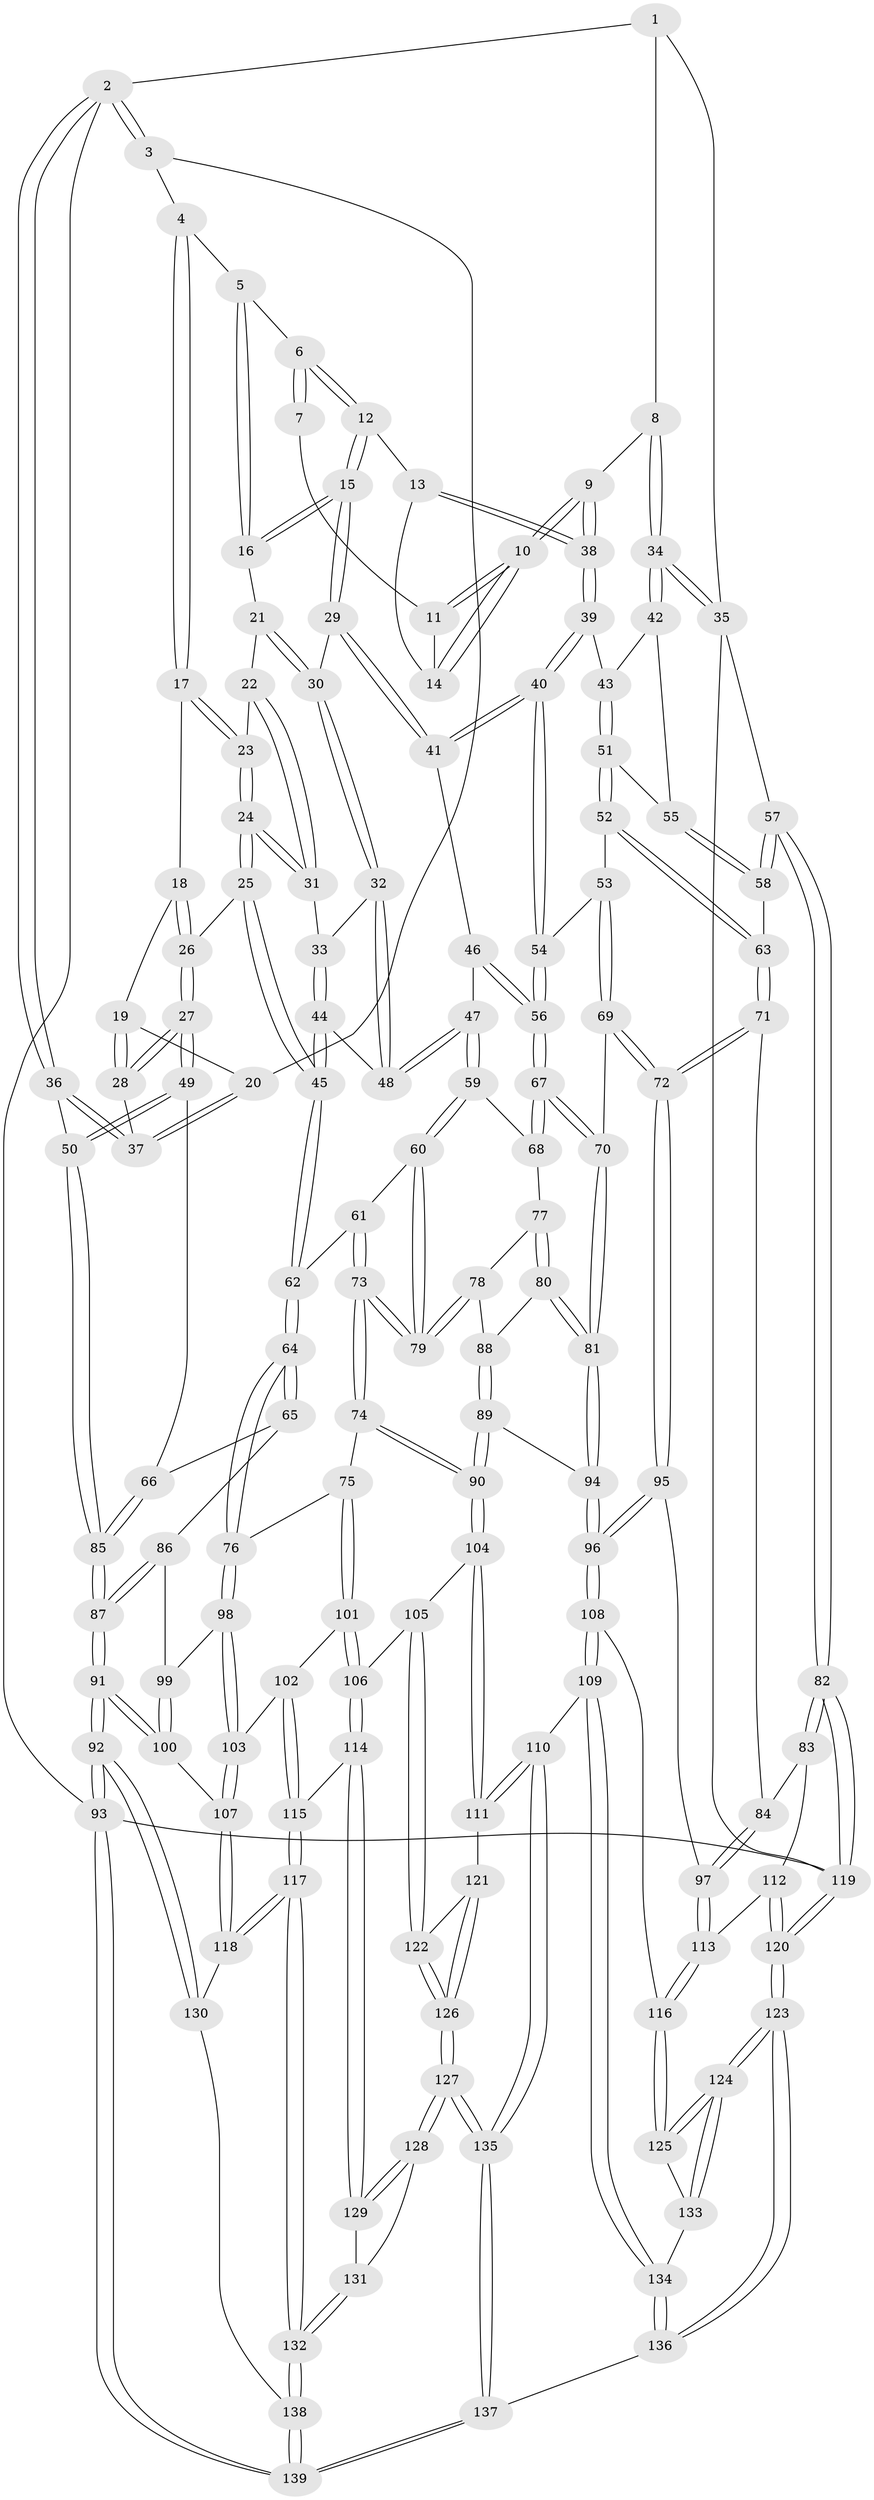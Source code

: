 // Generated by graph-tools (version 1.1) at 2025/38/03/09/25 02:38:22]
// undirected, 139 vertices, 344 edges
graph export_dot {
graph [start="1"]
  node [color=gray90,style=filled];
  1 [pos="+0.8011126987180697+0"];
  2 [pos="+0+0"];
  3 [pos="+0.1210498206173055+0"];
  4 [pos="+0.29877151249162787+0"];
  5 [pos="+0.45683617817579586+0"];
  6 [pos="+0.49655648844418016+0"];
  7 [pos="+0.7676780065008272+0"];
  8 [pos="+0.9221268960057347+0.11746872397276348"];
  9 [pos="+0.8114773157717202+0.1783263289622388"];
  10 [pos="+0.8105790354897148+0.1758126758068655"];
  11 [pos="+0.7409831630254025+0"];
  12 [pos="+0.6458058751046819+0.14960233757313593"];
  13 [pos="+0.657224908020651+0.14805254031864132"];
  14 [pos="+0.7078531509270998+0.03955973860277918"];
  15 [pos="+0.619592462057025+0.16648031639644628"];
  16 [pos="+0.5393367588235977+0.13382637514872475"];
  17 [pos="+0.29673693764176046+0"];
  18 [pos="+0.21093414434705193+0"];
  19 [pos="+0.16680784236745155+0.04456777366443723"];
  20 [pos="+0+0.13954349672175814"];
  21 [pos="+0.46255064047908684+0.16555782817157855"];
  22 [pos="+0.4391160771105536+0.16261701072834525"];
  23 [pos="+0.34823996517822386+0.06444672218182435"];
  24 [pos="+0.2803511548066467+0.2777155339850253"];
  25 [pos="+0.23340269825639276+0.33005731938645383"];
  26 [pos="+0.22709722805293425+0.330307315894896"];
  27 [pos="+0.199580669352546+0.3350657777787443"];
  28 [pos="+0.13719584326241185+0.258394394627546"];
  29 [pos="+0.5816678949225703+0.26305240127340723"];
  30 [pos="+0.5442871268134872+0.2659363452453346"];
  31 [pos="+0.41838133846377534+0.25021232452309095"];
  32 [pos="+0.48111282635946084+0.300889738822935"];
  33 [pos="+0.4571076044058922+0.2905878896282339"];
  34 [pos="+1+0.20034724691205938"];
  35 [pos="+1+0.19749461961728673"];
  36 [pos="+0+0.20120665774752403"];
  37 [pos="+0+0.17223048175892786"];
  38 [pos="+0.7877836363987026+0.20465967742810715"];
  39 [pos="+0.7900870011119773+0.2610296385727565"];
  40 [pos="+0.709327540042157+0.3458529345395403"];
  41 [pos="+0.6151349030083717+0.31080392253784156"];
  42 [pos="+0.9519209330429854+0.31402714508079776"];
  43 [pos="+0.7966549858962503+0.26562314585934227"];
  44 [pos="+0.3521563475534962+0.3668549395283327"];
  45 [pos="+0.29019691379613766+0.3728011462368542"];
  46 [pos="+0.5749394486625982+0.3743229067556882"];
  47 [pos="+0.4937186299192312+0.41892808211407223"];
  48 [pos="+0.48038156141284216+0.39611987863252773"];
  49 [pos="+0.15676599402509914+0.38302417527966376"];
  50 [pos="+0+0.3756337466195026"];
  51 [pos="+0.8608968499999264+0.41130175184197365"];
  52 [pos="+0.8486659710350212+0.4344855930223115"];
  53 [pos="+0.7911587447558374+0.4397152269042793"];
  54 [pos="+0.7102384747327589+0.35464231753086"];
  55 [pos="+0.932530902577171+0.3708254226233839"];
  56 [pos="+0.6451716888315148+0.4776856400610678"];
  57 [pos="+1+0.605115150523941"];
  58 [pos="+1+0.49200618513835154"];
  59 [pos="+0.4928172282896162+0.4642633613169293"];
  60 [pos="+0.4340663702063318+0.4895669632667887"];
  61 [pos="+0.3724959161994684+0.4866885153928465"];
  62 [pos="+0.3363256758354244+0.4678060003781656"];
  63 [pos="+0.8769900120371174+0.4786932590907916"];
  64 [pos="+0.22508553991709127+0.6228028655996785"];
  65 [pos="+0.13973478676768047+0.515573011049584"];
  66 [pos="+0.13897525730735527+0.5086965029302013"];
  67 [pos="+0.6435391631058844+0.48546168748441765"];
  68 [pos="+0.5024754079538628+0.4723845703768465"];
  69 [pos="+0.7176073186988587+0.5921862837029438"];
  70 [pos="+0.696115836859361+0.5880515136896618"];
  71 [pos="+0.831312800975589+0.6066925321359679"];
  72 [pos="+0.7396213701035955+0.6062671911193844"];
  73 [pos="+0.36528722093864313+0.6554208972468754"];
  74 [pos="+0.3628021160079106+0.658692949842382"];
  75 [pos="+0.2676907729578645+0.6605403040665184"];
  76 [pos="+0.2286092493401251+0.6354438286206826"];
  77 [pos="+0.5061911534592948+0.4899716676843929"];
  78 [pos="+0.4822338391188882+0.6053287441983699"];
  79 [pos="+0.434347830918614+0.6069431357246505"];
  80 [pos="+0.579135528704013+0.6131168491388618"];
  81 [pos="+0.6174932606608988+0.6322912215800776"];
  82 [pos="+1+0.6298957185814067"];
  83 [pos="+0.98358604240017+0.6736239253120871"];
  84 [pos="+0.8763082490210804+0.6286755160341907"];
  85 [pos="+0+0.44815088503151546"];
  86 [pos="+0+0.6295541067192346"];
  87 [pos="+0+0.6558616669830241"];
  88 [pos="+0.4870818538925459+0.6078225226081306"];
  89 [pos="+0.495924131691955+0.7258340188347581"];
  90 [pos="+0.4324404057221563+0.7406252088429728"];
  91 [pos="+0+0.6956409393385558"];
  92 [pos="+0+1"];
  93 [pos="+0+1"];
  94 [pos="+0.5749437380442737+0.7292360561130676"];
  95 [pos="+0.7474838382976994+0.7262094416003084"];
  96 [pos="+0.6081290241247002+0.8032802405614449"];
  97 [pos="+0.7858186085432645+0.7823074735630774"];
  98 [pos="+0.13858721506348554+0.7012135609500163"];
  99 [pos="+0.13314417057566308+0.7001581041898994"];
  100 [pos="+0+0.7737709935447942"];
  101 [pos="+0.27068960666868974+0.760285177330467"];
  102 [pos="+0.1911221109751125+0.8071822498897998"];
  103 [pos="+0.1313978621456312+0.7888316219487821"];
  104 [pos="+0.4223436633705441+0.7854012097239"];
  105 [pos="+0.3260780396361992+0.8397237129551038"];
  106 [pos="+0.30779844524457045+0.8374846631674693"];
  107 [pos="+0.09357610699598301+0.8366587275840941"];
  108 [pos="+0.6110049809701649+0.8510584074684321"];
  109 [pos="+0.6070035240068207+0.8577745845434349"];
  110 [pos="+0.49311864587925053+0.8915427771360208"];
  111 [pos="+0.4824578358623204+0.8835388787618429"];
  112 [pos="+0.8792033380960834+0.8072650802313064"];
  113 [pos="+0.8060678901144109+0.8176804196109133"];
  114 [pos="+0.28213552720036583+0.8618468389570769"];
  115 [pos="+0.2176351267023007+0.860657966279911"];
  116 [pos="+0.7743439113452455+0.8571348037563988"];
  117 [pos="+0.13912270091316725+0.9282623165470093"];
  118 [pos="+0.0939067938906519+0.8938986644808214"];
  119 [pos="+1+1"];
  120 [pos="+1+1"];
  121 [pos="+0.45122836875183026+0.8886947093206151"];
  122 [pos="+0.36038061011383227+0.8903077263249284"];
  123 [pos="+0.900530101744908+1"];
  124 [pos="+0.7959047330239079+1"];
  125 [pos="+0.7800141544532168+0.9078459258104474"];
  126 [pos="+0.36268631543494273+0.9492372367517149"];
  127 [pos="+0.35820823144622893+0.985086200628985"];
  128 [pos="+0.35095324718569726+0.9801934089225289"];
  129 [pos="+0.2813016265178164+0.867827215555808"];
  130 [pos="+0.02824226527011443+0.9206409990289638"];
  131 [pos="+0.26095539014136326+0.9363013164793565"];
  132 [pos="+0.17565016003581405+0.9981026415598865"];
  133 [pos="+0.6769682251291387+0.9290651451707641"];
  134 [pos="+0.6147154679684771+0.8870893869289208"];
  135 [pos="+0.42864483735358283+1"];
  136 [pos="+0.6219018103425809+1"];
  137 [pos="+0.4325972053510861+1"];
  138 [pos="+0.18573156938964597+1"];
  139 [pos="+0.19069071123916848+1"];
  1 -- 2;
  1 -- 8;
  1 -- 35;
  2 -- 3;
  2 -- 3;
  2 -- 36;
  2 -- 36;
  2 -- 93;
  3 -- 4;
  3 -- 20;
  4 -- 5;
  4 -- 17;
  4 -- 17;
  5 -- 6;
  5 -- 16;
  5 -- 16;
  6 -- 7;
  6 -- 7;
  6 -- 12;
  6 -- 12;
  7 -- 11;
  8 -- 9;
  8 -- 34;
  8 -- 34;
  9 -- 10;
  9 -- 10;
  9 -- 38;
  9 -- 38;
  10 -- 11;
  10 -- 11;
  10 -- 14;
  10 -- 14;
  11 -- 14;
  12 -- 13;
  12 -- 15;
  12 -- 15;
  13 -- 14;
  13 -- 38;
  13 -- 38;
  15 -- 16;
  15 -- 16;
  15 -- 29;
  15 -- 29;
  16 -- 21;
  17 -- 18;
  17 -- 23;
  17 -- 23;
  18 -- 19;
  18 -- 26;
  18 -- 26;
  19 -- 20;
  19 -- 28;
  19 -- 28;
  20 -- 37;
  20 -- 37;
  21 -- 22;
  21 -- 30;
  21 -- 30;
  22 -- 23;
  22 -- 31;
  22 -- 31;
  23 -- 24;
  23 -- 24;
  24 -- 25;
  24 -- 25;
  24 -- 31;
  24 -- 31;
  25 -- 26;
  25 -- 45;
  25 -- 45;
  26 -- 27;
  26 -- 27;
  27 -- 28;
  27 -- 28;
  27 -- 49;
  27 -- 49;
  28 -- 37;
  29 -- 30;
  29 -- 41;
  29 -- 41;
  30 -- 32;
  30 -- 32;
  31 -- 33;
  32 -- 33;
  32 -- 48;
  32 -- 48;
  33 -- 44;
  33 -- 44;
  34 -- 35;
  34 -- 35;
  34 -- 42;
  34 -- 42;
  35 -- 57;
  35 -- 119;
  36 -- 37;
  36 -- 37;
  36 -- 50;
  38 -- 39;
  38 -- 39;
  39 -- 40;
  39 -- 40;
  39 -- 43;
  40 -- 41;
  40 -- 41;
  40 -- 54;
  40 -- 54;
  41 -- 46;
  42 -- 43;
  42 -- 55;
  43 -- 51;
  43 -- 51;
  44 -- 45;
  44 -- 45;
  44 -- 48;
  45 -- 62;
  45 -- 62;
  46 -- 47;
  46 -- 56;
  46 -- 56;
  47 -- 48;
  47 -- 48;
  47 -- 59;
  47 -- 59;
  49 -- 50;
  49 -- 50;
  49 -- 66;
  50 -- 85;
  50 -- 85;
  51 -- 52;
  51 -- 52;
  51 -- 55;
  52 -- 53;
  52 -- 63;
  52 -- 63;
  53 -- 54;
  53 -- 69;
  53 -- 69;
  54 -- 56;
  54 -- 56;
  55 -- 58;
  55 -- 58;
  56 -- 67;
  56 -- 67;
  57 -- 58;
  57 -- 58;
  57 -- 82;
  57 -- 82;
  58 -- 63;
  59 -- 60;
  59 -- 60;
  59 -- 68;
  60 -- 61;
  60 -- 79;
  60 -- 79;
  61 -- 62;
  61 -- 73;
  61 -- 73;
  62 -- 64;
  62 -- 64;
  63 -- 71;
  63 -- 71;
  64 -- 65;
  64 -- 65;
  64 -- 76;
  64 -- 76;
  65 -- 66;
  65 -- 86;
  66 -- 85;
  66 -- 85;
  67 -- 68;
  67 -- 68;
  67 -- 70;
  67 -- 70;
  68 -- 77;
  69 -- 70;
  69 -- 72;
  69 -- 72;
  70 -- 81;
  70 -- 81;
  71 -- 72;
  71 -- 72;
  71 -- 84;
  72 -- 95;
  72 -- 95;
  73 -- 74;
  73 -- 74;
  73 -- 79;
  73 -- 79;
  74 -- 75;
  74 -- 90;
  74 -- 90;
  75 -- 76;
  75 -- 101;
  75 -- 101;
  76 -- 98;
  76 -- 98;
  77 -- 78;
  77 -- 80;
  77 -- 80;
  78 -- 79;
  78 -- 79;
  78 -- 88;
  80 -- 81;
  80 -- 81;
  80 -- 88;
  81 -- 94;
  81 -- 94;
  82 -- 83;
  82 -- 83;
  82 -- 119;
  82 -- 119;
  83 -- 84;
  83 -- 112;
  84 -- 97;
  84 -- 97;
  85 -- 87;
  85 -- 87;
  86 -- 87;
  86 -- 87;
  86 -- 99;
  87 -- 91;
  87 -- 91;
  88 -- 89;
  88 -- 89;
  89 -- 90;
  89 -- 90;
  89 -- 94;
  90 -- 104;
  90 -- 104;
  91 -- 92;
  91 -- 92;
  91 -- 100;
  91 -- 100;
  92 -- 93;
  92 -- 93;
  92 -- 130;
  92 -- 130;
  93 -- 139;
  93 -- 139;
  93 -- 119;
  94 -- 96;
  94 -- 96;
  95 -- 96;
  95 -- 96;
  95 -- 97;
  96 -- 108;
  96 -- 108;
  97 -- 113;
  97 -- 113;
  98 -- 99;
  98 -- 103;
  98 -- 103;
  99 -- 100;
  99 -- 100;
  100 -- 107;
  101 -- 102;
  101 -- 106;
  101 -- 106;
  102 -- 103;
  102 -- 115;
  102 -- 115;
  103 -- 107;
  103 -- 107;
  104 -- 105;
  104 -- 111;
  104 -- 111;
  105 -- 106;
  105 -- 122;
  105 -- 122;
  106 -- 114;
  106 -- 114;
  107 -- 118;
  107 -- 118;
  108 -- 109;
  108 -- 109;
  108 -- 116;
  109 -- 110;
  109 -- 134;
  109 -- 134;
  110 -- 111;
  110 -- 111;
  110 -- 135;
  110 -- 135;
  111 -- 121;
  112 -- 113;
  112 -- 120;
  112 -- 120;
  113 -- 116;
  113 -- 116;
  114 -- 115;
  114 -- 129;
  114 -- 129;
  115 -- 117;
  115 -- 117;
  116 -- 125;
  116 -- 125;
  117 -- 118;
  117 -- 118;
  117 -- 132;
  117 -- 132;
  118 -- 130;
  119 -- 120;
  119 -- 120;
  120 -- 123;
  120 -- 123;
  121 -- 122;
  121 -- 126;
  121 -- 126;
  122 -- 126;
  122 -- 126;
  123 -- 124;
  123 -- 124;
  123 -- 136;
  123 -- 136;
  124 -- 125;
  124 -- 125;
  124 -- 133;
  124 -- 133;
  125 -- 133;
  126 -- 127;
  126 -- 127;
  127 -- 128;
  127 -- 128;
  127 -- 135;
  127 -- 135;
  128 -- 129;
  128 -- 129;
  128 -- 131;
  129 -- 131;
  130 -- 138;
  131 -- 132;
  131 -- 132;
  132 -- 138;
  132 -- 138;
  133 -- 134;
  134 -- 136;
  134 -- 136;
  135 -- 137;
  135 -- 137;
  136 -- 137;
  137 -- 139;
  137 -- 139;
  138 -- 139;
  138 -- 139;
}
